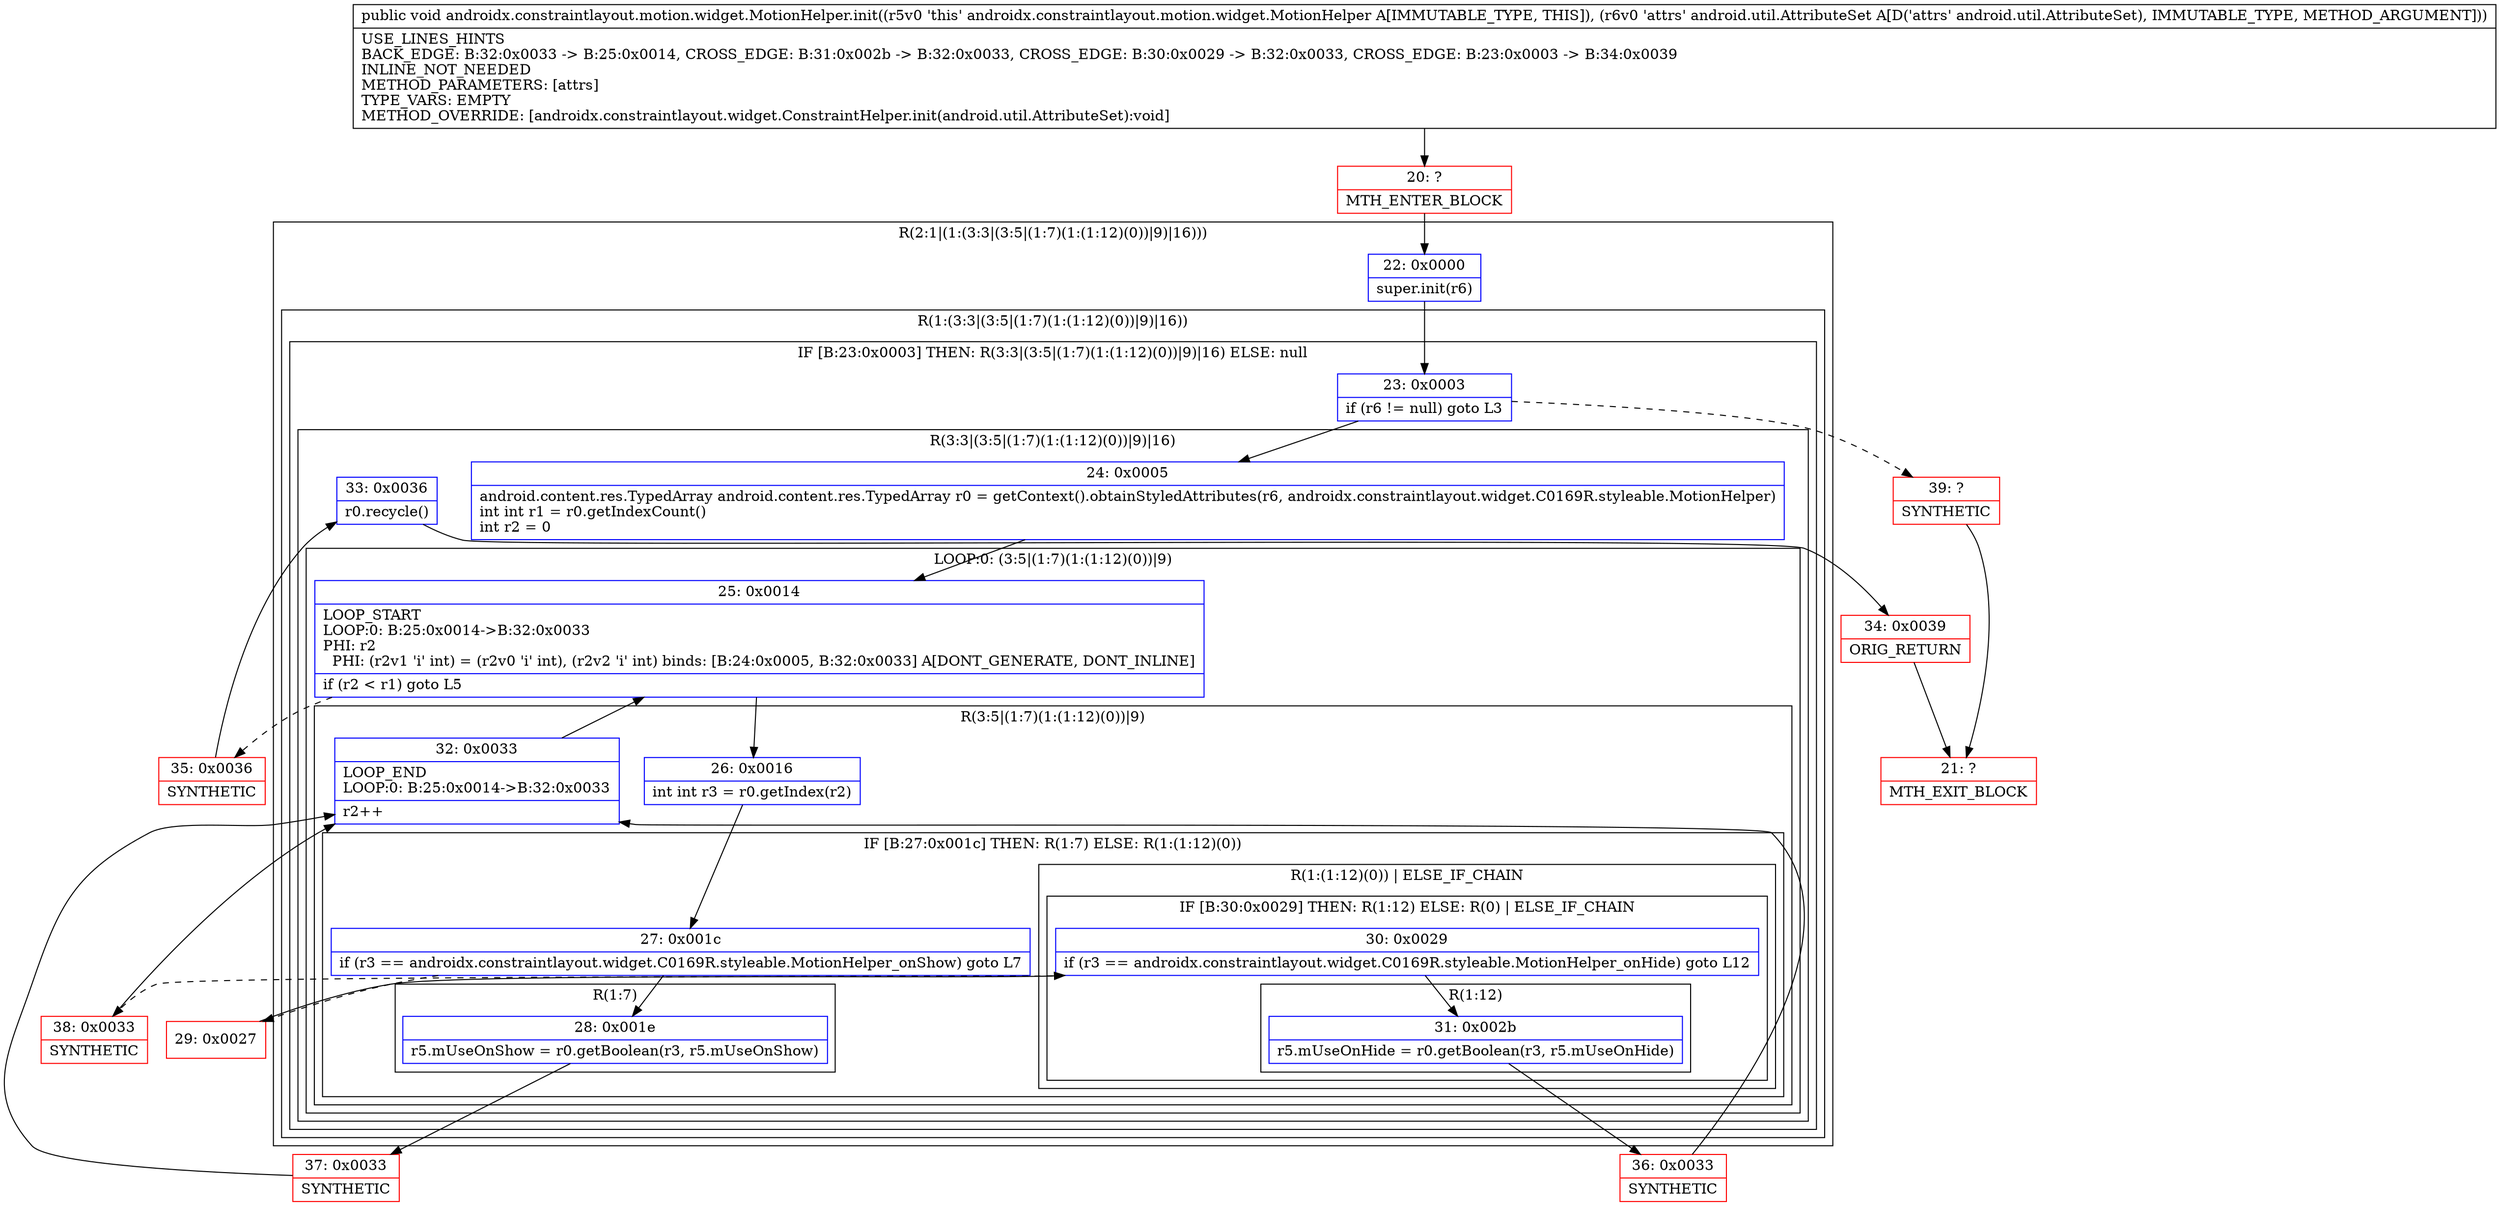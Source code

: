 digraph "CFG forandroidx.constraintlayout.motion.widget.MotionHelper.init(Landroid\/util\/AttributeSet;)V" {
subgraph cluster_Region_990762538 {
label = "R(2:1|(1:(3:3|(3:5|(1:7)(1:(1:12)(0))|9)|16)))";
node [shape=record,color=blue];
Node_22 [shape=record,label="{22\:\ 0x0000|super.init(r6)\l}"];
subgraph cluster_Region_261232371 {
label = "R(1:(3:3|(3:5|(1:7)(1:(1:12)(0))|9)|16))";
node [shape=record,color=blue];
subgraph cluster_IfRegion_908558 {
label = "IF [B:23:0x0003] THEN: R(3:3|(3:5|(1:7)(1:(1:12)(0))|9)|16) ELSE: null";
node [shape=record,color=blue];
Node_23 [shape=record,label="{23\:\ 0x0003|if (r6 != null) goto L3\l}"];
subgraph cluster_Region_282696561 {
label = "R(3:3|(3:5|(1:7)(1:(1:12)(0))|9)|16)";
node [shape=record,color=blue];
Node_24 [shape=record,label="{24\:\ 0x0005|android.content.res.TypedArray android.content.res.TypedArray r0 = getContext().obtainStyledAttributes(r6, androidx.constraintlayout.widget.C0169R.styleable.MotionHelper)\lint int r1 = r0.getIndexCount()\lint r2 = 0\l}"];
subgraph cluster_LoopRegion_418716638 {
label = "LOOP:0: (3:5|(1:7)(1:(1:12)(0))|9)";
node [shape=record,color=blue];
Node_25 [shape=record,label="{25\:\ 0x0014|LOOP_START\lLOOP:0: B:25:0x0014\-\>B:32:0x0033\lPHI: r2 \l  PHI: (r2v1 'i' int) = (r2v0 'i' int), (r2v2 'i' int) binds: [B:24:0x0005, B:32:0x0033] A[DONT_GENERATE, DONT_INLINE]\l|if (r2 \< r1) goto L5\l}"];
subgraph cluster_Region_789613442 {
label = "R(3:5|(1:7)(1:(1:12)(0))|9)";
node [shape=record,color=blue];
Node_26 [shape=record,label="{26\:\ 0x0016|int int r3 = r0.getIndex(r2)\l}"];
subgraph cluster_IfRegion_865259481 {
label = "IF [B:27:0x001c] THEN: R(1:7) ELSE: R(1:(1:12)(0))";
node [shape=record,color=blue];
Node_27 [shape=record,label="{27\:\ 0x001c|if (r3 == androidx.constraintlayout.widget.C0169R.styleable.MotionHelper_onShow) goto L7\l}"];
subgraph cluster_Region_1887336449 {
label = "R(1:7)";
node [shape=record,color=blue];
Node_28 [shape=record,label="{28\:\ 0x001e|r5.mUseOnShow = r0.getBoolean(r3, r5.mUseOnShow)\l}"];
}
subgraph cluster_Region_850979766 {
label = "R(1:(1:12)(0)) | ELSE_IF_CHAIN\l";
node [shape=record,color=blue];
subgraph cluster_IfRegion_816777178 {
label = "IF [B:30:0x0029] THEN: R(1:12) ELSE: R(0) | ELSE_IF_CHAIN\l";
node [shape=record,color=blue];
Node_30 [shape=record,label="{30\:\ 0x0029|if (r3 == androidx.constraintlayout.widget.C0169R.styleable.MotionHelper_onHide) goto L12\l}"];
subgraph cluster_Region_1152057897 {
label = "R(1:12)";
node [shape=record,color=blue];
Node_31 [shape=record,label="{31\:\ 0x002b|r5.mUseOnHide = r0.getBoolean(r3, r5.mUseOnHide)\l}"];
}
subgraph cluster_Region_1733412685 {
label = "R(0)";
node [shape=record,color=blue];
}
}
}
}
Node_32 [shape=record,label="{32\:\ 0x0033|LOOP_END\lLOOP:0: B:25:0x0014\-\>B:32:0x0033\l|r2++\l}"];
}
}
Node_33 [shape=record,label="{33\:\ 0x0036|r0.recycle()\l}"];
}
}
}
}
Node_20 [shape=record,color=red,label="{20\:\ ?|MTH_ENTER_BLOCK\l}"];
Node_37 [shape=record,color=red,label="{37\:\ 0x0033|SYNTHETIC\l}"];
Node_29 [shape=record,color=red,label="{29\:\ 0x0027}"];
Node_36 [shape=record,color=red,label="{36\:\ 0x0033|SYNTHETIC\l}"];
Node_38 [shape=record,color=red,label="{38\:\ 0x0033|SYNTHETIC\l}"];
Node_35 [shape=record,color=red,label="{35\:\ 0x0036|SYNTHETIC\l}"];
Node_34 [shape=record,color=red,label="{34\:\ 0x0039|ORIG_RETURN\l}"];
Node_21 [shape=record,color=red,label="{21\:\ ?|MTH_EXIT_BLOCK\l}"];
Node_39 [shape=record,color=red,label="{39\:\ ?|SYNTHETIC\l}"];
MethodNode[shape=record,label="{public void androidx.constraintlayout.motion.widget.MotionHelper.init((r5v0 'this' androidx.constraintlayout.motion.widget.MotionHelper A[IMMUTABLE_TYPE, THIS]), (r6v0 'attrs' android.util.AttributeSet A[D('attrs' android.util.AttributeSet), IMMUTABLE_TYPE, METHOD_ARGUMENT]))  | USE_LINES_HINTS\lBACK_EDGE: B:32:0x0033 \-\> B:25:0x0014, CROSS_EDGE: B:31:0x002b \-\> B:32:0x0033, CROSS_EDGE: B:30:0x0029 \-\> B:32:0x0033, CROSS_EDGE: B:23:0x0003 \-\> B:34:0x0039\lINLINE_NOT_NEEDED\lMETHOD_PARAMETERS: [attrs]\lTYPE_VARS: EMPTY\lMETHOD_OVERRIDE: [androidx.constraintlayout.widget.ConstraintHelper.init(android.util.AttributeSet):void]\l}"];
MethodNode -> Node_20;Node_22 -> Node_23;
Node_23 -> Node_24;
Node_23 -> Node_39[style=dashed];
Node_24 -> Node_25;
Node_25 -> Node_26;
Node_25 -> Node_35[style=dashed];
Node_26 -> Node_27;
Node_27 -> Node_28;
Node_27 -> Node_29[style=dashed];
Node_28 -> Node_37;
Node_30 -> Node_31;
Node_30 -> Node_38[style=dashed];
Node_31 -> Node_36;
Node_32 -> Node_25;
Node_33 -> Node_34;
Node_20 -> Node_22;
Node_37 -> Node_32;
Node_29 -> Node_30;
Node_36 -> Node_32;
Node_38 -> Node_32;
Node_35 -> Node_33;
Node_34 -> Node_21;
Node_39 -> Node_21;
}

